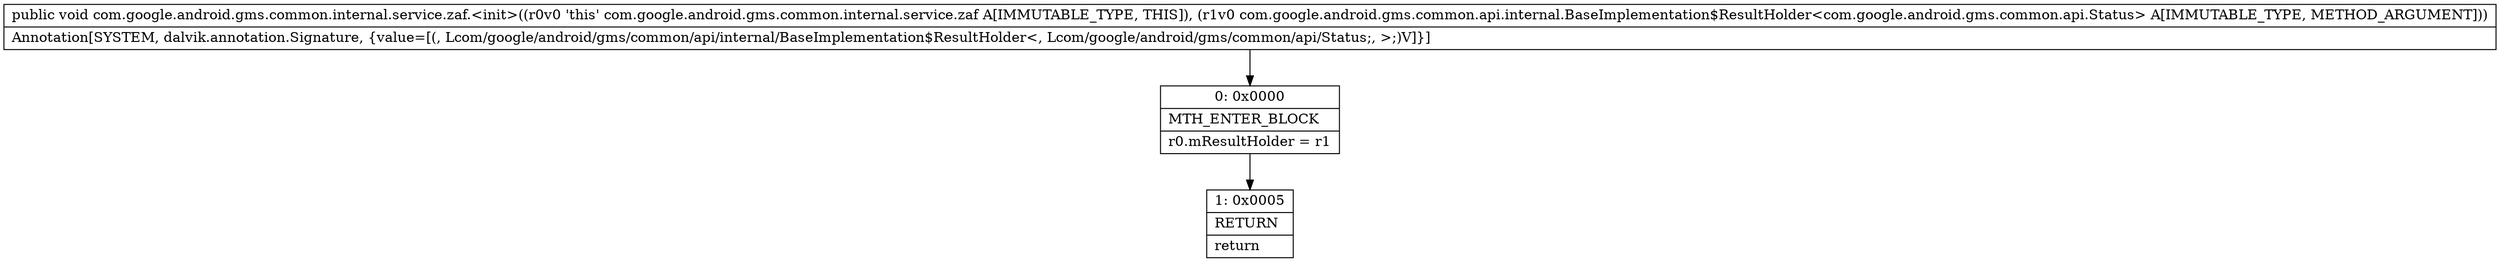 digraph "CFG forcom.google.android.gms.common.internal.service.zaf.\<init\>(Lcom\/google\/android\/gms\/common\/api\/internal\/BaseImplementation$ResultHolder;)V" {
Node_0 [shape=record,label="{0\:\ 0x0000|MTH_ENTER_BLOCK\l|r0.mResultHolder = r1\l}"];
Node_1 [shape=record,label="{1\:\ 0x0005|RETURN\l|return\l}"];
MethodNode[shape=record,label="{public void com.google.android.gms.common.internal.service.zaf.\<init\>((r0v0 'this' com.google.android.gms.common.internal.service.zaf A[IMMUTABLE_TYPE, THIS]), (r1v0 com.google.android.gms.common.api.internal.BaseImplementation$ResultHolder\<com.google.android.gms.common.api.Status\> A[IMMUTABLE_TYPE, METHOD_ARGUMENT]))  | Annotation[SYSTEM, dalvik.annotation.Signature, \{value=[(, Lcom\/google\/android\/gms\/common\/api\/internal\/BaseImplementation$ResultHolder\<, Lcom\/google\/android\/gms\/common\/api\/Status;, \>;)V]\}]\l}"];
MethodNode -> Node_0;
Node_0 -> Node_1;
}

